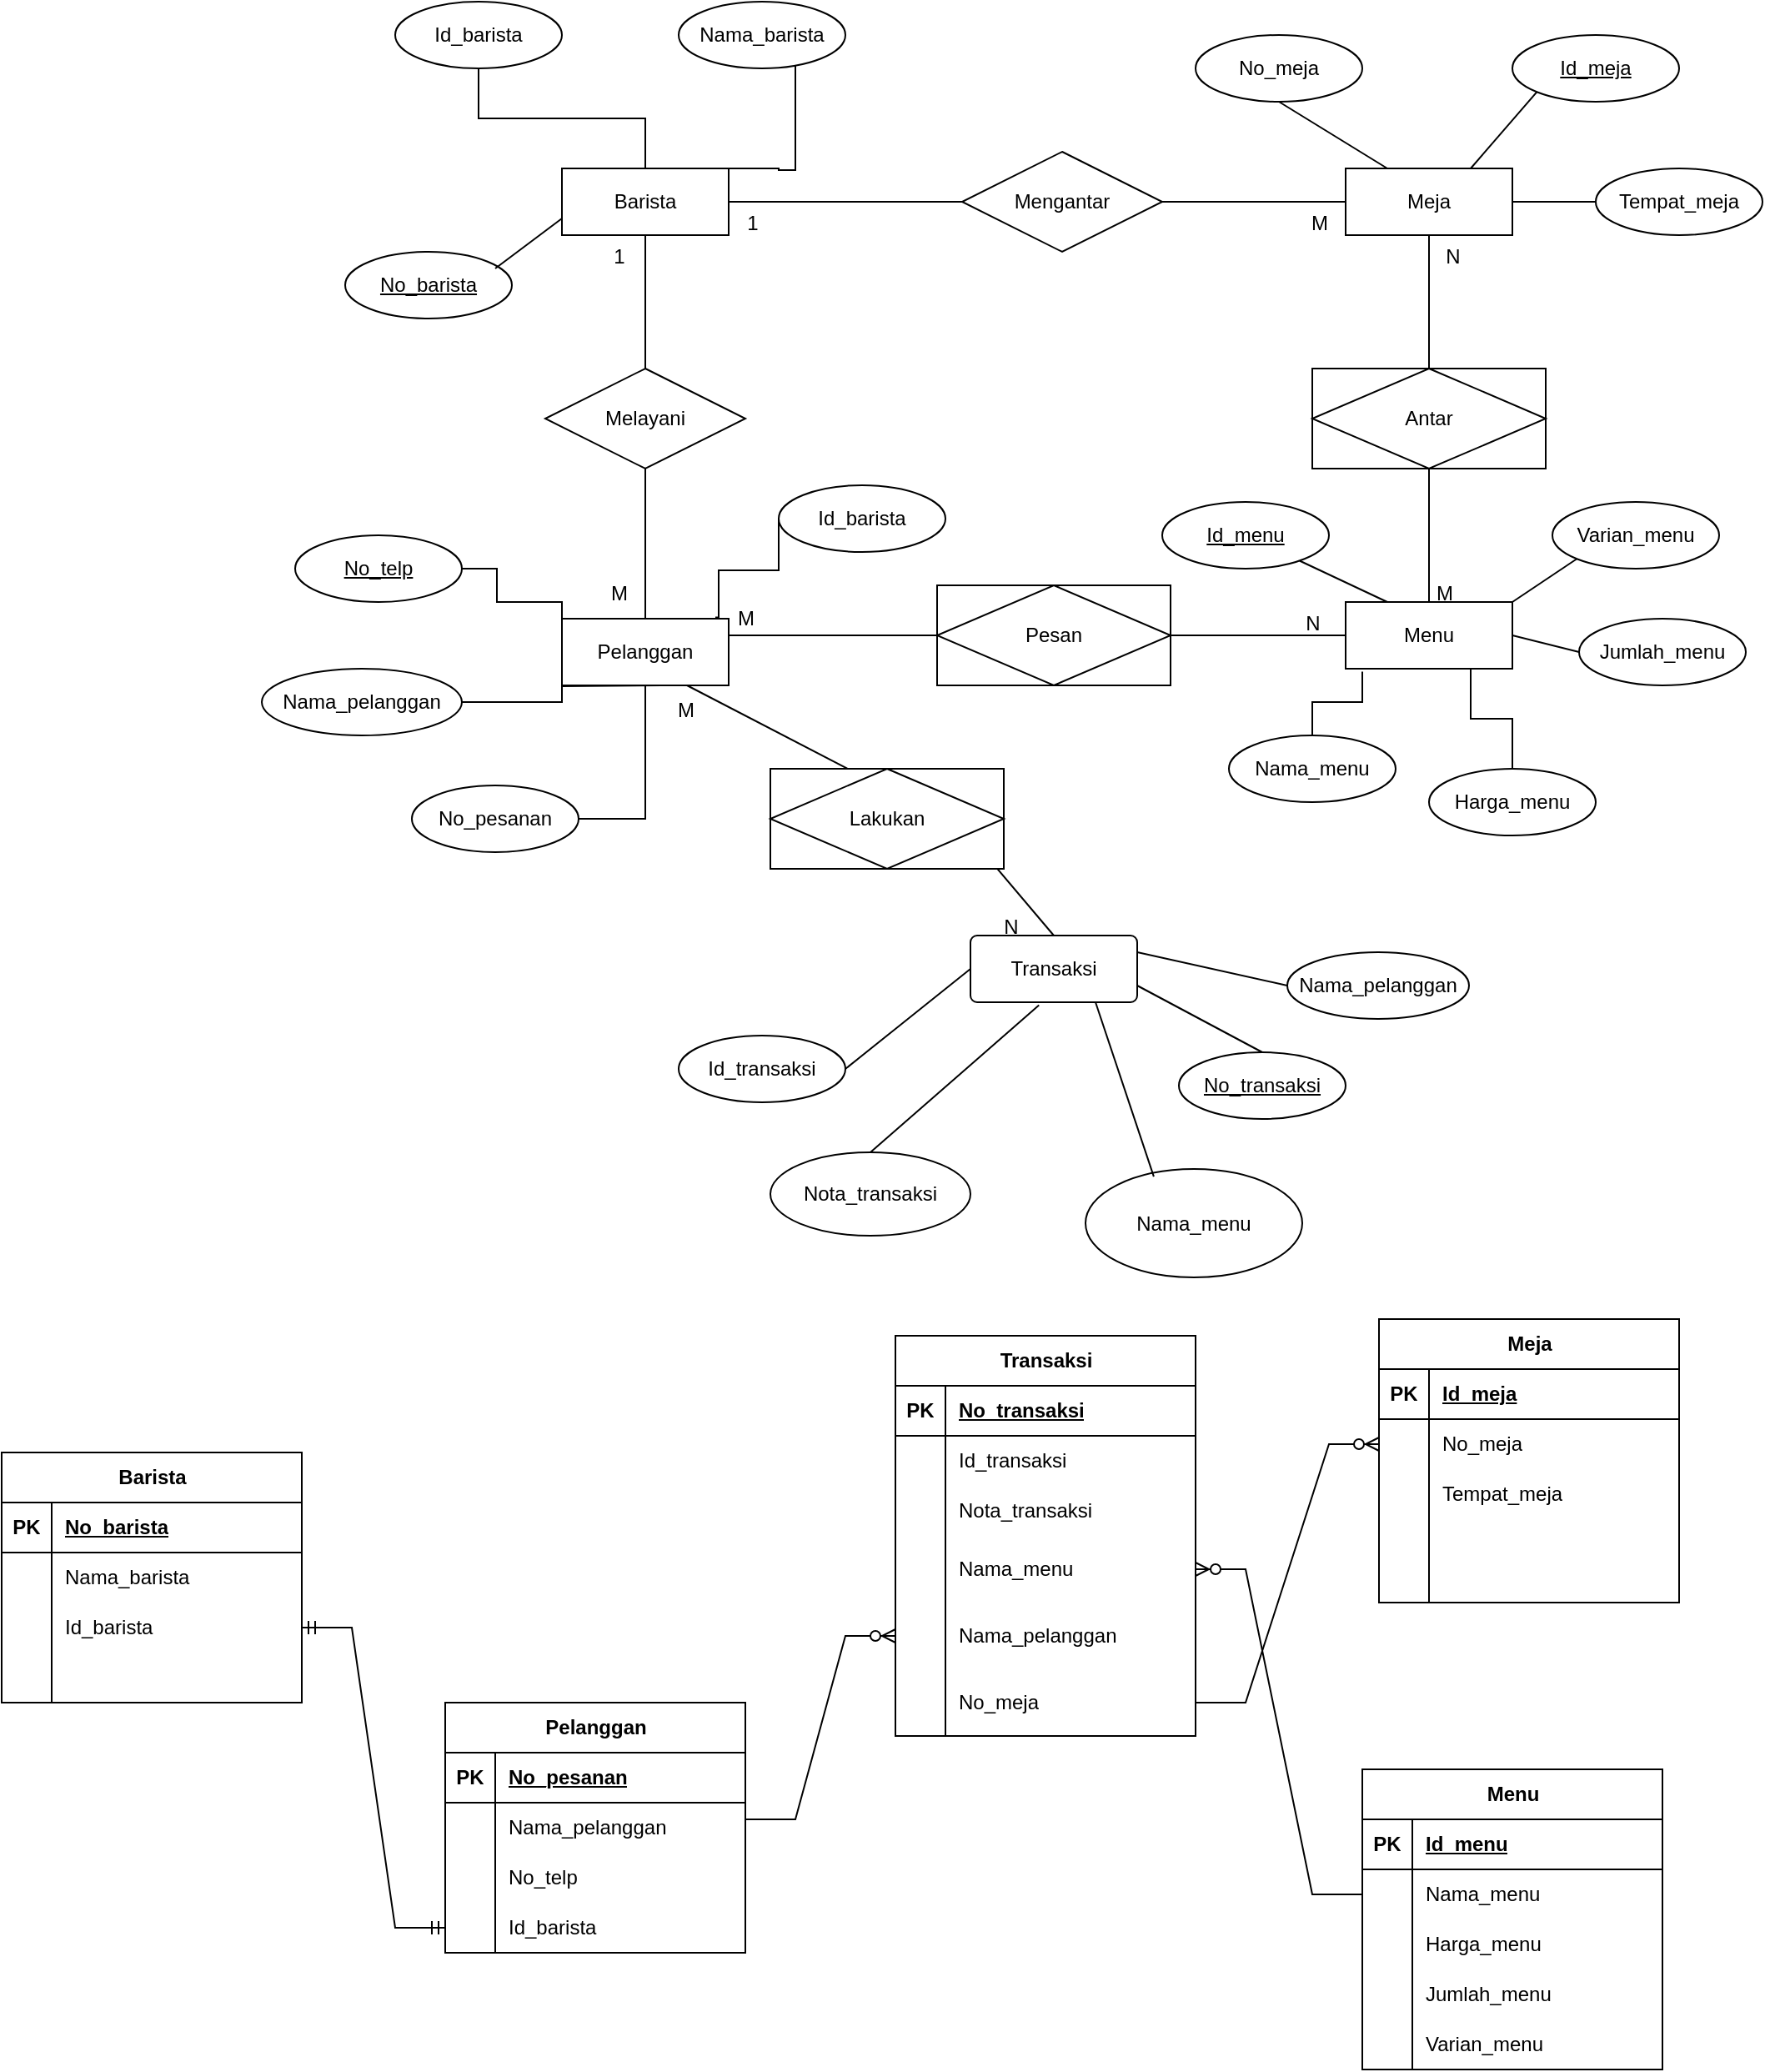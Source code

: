 <mxfile version="24.7.16">
  <diagram name="Page-1" id="UYfyC8SDhT4e4NJZCZIQ">
    <mxGraphModel dx="2163" dy="739" grid="1" gridSize="10" guides="1" tooltips="1" connect="1" arrows="1" fold="1" page="1" pageScale="1" pageWidth="850" pageHeight="1100" math="0" shadow="0">
      <root>
        <mxCell id="0" />
        <mxCell id="1" parent="0" />
        <mxCell id="Zqm9SwYbZIe47wMkfVyY-1" value="" style="edgeStyle=orthogonalEdgeStyle;rounded=0;orthogonalLoop=1;jettySize=auto;html=1;startArrow=none;startFill=0;endArrow=none;endFill=0;" parent="1" source="Zqm9SwYbZIe47wMkfVyY-2" target="Zqm9SwYbZIe47wMkfVyY-3" edge="1">
          <mxGeometry relative="1" as="geometry" />
        </mxCell>
        <mxCell id="Zqm9SwYbZIe47wMkfVyY-2" value="&lt;font style=&quot;vertical-align: inherit;&quot;&gt;&lt;font style=&quot;vertical-align: inherit;&quot;&gt;&lt;font style=&quot;vertical-align: inherit;&quot;&gt;&lt;font style=&quot;vertical-align: inherit;&quot;&gt;Barista&lt;/font&gt;&lt;/font&gt;&lt;/font&gt;&lt;/font&gt;" style="whiteSpace=wrap;html=1;align=center;" parent="1" vertex="1">
          <mxGeometry x="-294" y="280" width="100" height="40" as="geometry" />
        </mxCell>
        <mxCell id="Zqm9SwYbZIe47wMkfVyY-3" value="Id_barista" style="ellipse;whiteSpace=wrap;html=1;align=center;" parent="1" vertex="1">
          <mxGeometry x="-394" y="180" width="100" height="40" as="geometry" />
        </mxCell>
        <mxCell id="Zqm9SwYbZIe47wMkfVyY-4" value="Nama_barista" style="ellipse;whiteSpace=wrap;html=1;align=center;" parent="1" vertex="1">
          <mxGeometry x="-224" y="180" width="100" height="40" as="geometry" />
        </mxCell>
        <mxCell id="Zqm9SwYbZIe47wMkfVyY-5" value="" style="edgeStyle=orthogonalEdgeStyle;rounded=0;orthogonalLoop=1;jettySize=auto;html=1;exitX=1;exitY=0;exitDx=0;exitDy=0;endArrow=none;endFill=0;" parent="1" source="Zqm9SwYbZIe47wMkfVyY-2" target="Zqm9SwYbZIe47wMkfVyY-4" edge="1">
          <mxGeometry relative="1" as="geometry">
            <mxPoint x="-174" y="300" as="sourcePoint" />
            <mxPoint x="-134" y="280" as="targetPoint" />
            <Array as="points">
              <mxPoint x="-164" y="281" />
              <mxPoint x="-154" y="281" />
            </Array>
          </mxGeometry>
        </mxCell>
        <mxCell id="Zqm9SwYbZIe47wMkfVyY-7" value="&lt;font style=&quot;vertical-align: inherit;&quot;&gt;&lt;font style=&quot;vertical-align: inherit;&quot;&gt;&lt;u&gt;No_barista&lt;/u&gt;&lt;/font&gt;&lt;/font&gt;" style="ellipse;whiteSpace=wrap;html=1;align=center;" parent="1" vertex="1">
          <mxGeometry x="-424" y="330" width="100" height="40" as="geometry" />
        </mxCell>
        <mxCell id="Zqm9SwYbZIe47wMkfVyY-8" value="" style="edgeStyle=orthogonalEdgeStyle;rounded=0;orthogonalLoop=1;jettySize=auto;html=1;exitX=0.5;exitY=1;exitDx=0;exitDy=0;endArrow=none;endFill=0;" parent="1" source="Zqm9SwYbZIe47wMkfVyY-2" edge="1">
          <mxGeometry relative="1" as="geometry">
            <mxPoint x="-244" y="390" as="sourcePoint" />
            <mxPoint x="-244" y="400" as="targetPoint" />
          </mxGeometry>
        </mxCell>
        <mxCell id="Zqm9SwYbZIe47wMkfVyY-9" value="&lt;font style=&quot;vertical-align: inherit;&quot;&gt;&lt;font style=&quot;vertical-align: inherit;&quot;&gt;Melayani&lt;/font&gt;&lt;/font&gt;" style="shape=rhombus;perimeter=rhombusPerimeter;whiteSpace=wrap;html=1;align=center;" parent="1" vertex="1">
          <mxGeometry x="-304" y="400" width="120" height="60" as="geometry" />
        </mxCell>
        <mxCell id="Zqm9SwYbZIe47wMkfVyY-10" value="" style="edgeStyle=orthogonalEdgeStyle;rounded=0;orthogonalLoop=1;jettySize=auto;html=1;exitX=0.5;exitY=1;exitDx=0;exitDy=0;endArrow=none;endFill=0;" parent="1" source="Zqm9SwYbZIe47wMkfVyY-9" edge="1">
          <mxGeometry relative="1" as="geometry">
            <mxPoint x="-244" y="500" as="sourcePoint" />
            <mxPoint x="-244" y="550" as="targetPoint" />
          </mxGeometry>
        </mxCell>
        <mxCell id="Zqm9SwYbZIe47wMkfVyY-11" value="&lt;font style=&quot;vertical-align: inherit;&quot;&gt;&lt;font style=&quot;vertical-align: inherit;&quot;&gt;Pelanggan&lt;/font&gt;&lt;/font&gt;" style="whiteSpace=wrap;html=1;align=center;" parent="1" vertex="1">
          <mxGeometry x="-294" y="550" width="100" height="40" as="geometry" />
        </mxCell>
        <mxCell id="Zqm9SwYbZIe47wMkfVyY-12" value="" style="edgeStyle=orthogonalEdgeStyle;rounded=0;orthogonalLoop=1;jettySize=auto;html=1;exitX=0.5;exitY=1;exitDx=0;exitDy=0;entryX=1;entryY=0.5;entryDx=0;entryDy=0;endArrow=none;endFill=0;" parent="1" target="Zqm9SwYbZIe47wMkfVyY-13" edge="1">
          <mxGeometry relative="1" as="geometry">
            <mxPoint x="-234" y="590" as="sourcePoint" />
            <mxPoint x="-334" y="630" as="targetPoint" />
          </mxGeometry>
        </mxCell>
        <mxCell id="Zqm9SwYbZIe47wMkfVyY-13" value="&lt;font style=&quot;vertical-align: inherit;&quot;&gt;&lt;font style=&quot;vertical-align: inherit;&quot;&gt;Nama_pelanggan&lt;/font&gt;&lt;/font&gt;" style="ellipse;whiteSpace=wrap;html=1;align=center;" parent="1" vertex="1">
          <mxGeometry x="-474" y="580" width="120" height="40" as="geometry" />
        </mxCell>
        <mxCell id="Zqm9SwYbZIe47wMkfVyY-14" value="" style="edgeStyle=orthogonalEdgeStyle;rounded=0;orthogonalLoop=1;jettySize=auto;html=1;exitX=0.5;exitY=1;exitDx=0;exitDy=0;endArrow=none;endFill=0;" parent="1" source="Zqm9SwYbZIe47wMkfVyY-11" target="Zqm9SwYbZIe47wMkfVyY-15" edge="1">
          <mxGeometry relative="1" as="geometry">
            <mxPoint x="-164" y="560" as="sourcePoint" />
            <mxPoint x="-144" y="540" as="targetPoint" />
            <Array as="points">
              <mxPoint x="-244" y="670" />
            </Array>
          </mxGeometry>
        </mxCell>
        <mxCell id="Zqm9SwYbZIe47wMkfVyY-15" value="&lt;font style=&quot;vertical-align: inherit;&quot;&gt;&lt;font style=&quot;vertical-align: inherit;&quot;&gt;No_pesanan&lt;/font&gt;&lt;/font&gt;" style="ellipse;whiteSpace=wrap;html=1;align=center;" parent="1" vertex="1">
          <mxGeometry x="-384" y="650" width="100" height="40" as="geometry" />
        </mxCell>
        <mxCell id="Zqm9SwYbZIe47wMkfVyY-16" value="" style="edgeStyle=orthogonalEdgeStyle;rounded=0;orthogonalLoop=1;jettySize=auto;html=1;exitX=0;exitY=0.5;exitDx=0;exitDy=0;endArrow=none;endFill=0;" parent="1" source="Zqm9SwYbZIe47wMkfVyY-11" target="Zqm9SwYbZIe47wMkfVyY-17" edge="1">
          <mxGeometry relative="1" as="geometry">
            <mxPoint x="-364" y="540" as="sourcePoint" />
            <mxPoint x="-344" y="520" as="targetPoint" />
            <Array as="points">
              <mxPoint x="-294" y="540" />
              <mxPoint x="-333" y="540" />
            </Array>
          </mxGeometry>
        </mxCell>
        <mxCell id="Zqm9SwYbZIe47wMkfVyY-17" value="&lt;font style=&quot;vertical-align: inherit;&quot;&gt;&lt;font style=&quot;vertical-align: inherit;&quot;&gt;&lt;u&gt;No_telp&lt;/u&gt;&lt;/font&gt;&lt;/font&gt;" style="ellipse;whiteSpace=wrap;html=1;align=center;" parent="1" vertex="1">
          <mxGeometry x="-454" y="500" width="100" height="40" as="geometry" />
        </mxCell>
        <mxCell id="Zqm9SwYbZIe47wMkfVyY-19" value="" style="edgeStyle=orthogonalEdgeStyle;rounded=0;orthogonalLoop=1;jettySize=auto;html=1;exitX=1;exitY=0.25;exitDx=0;exitDy=0;endArrow=none;endFill=0;" parent="1" source="Zqm9SwYbZIe47wMkfVyY-11" edge="1">
          <mxGeometry relative="1" as="geometry">
            <mxPoint x="-134" y="560" as="sourcePoint" />
            <mxPoint x="-54" y="560" as="targetPoint" />
            <Array as="points" />
          </mxGeometry>
        </mxCell>
        <mxCell id="Zqm9SwYbZIe47wMkfVyY-20" value="" style="edgeStyle=orthogonalEdgeStyle;rounded=0;orthogonalLoop=1;jettySize=auto;html=1;exitX=1;exitY=0.5;exitDx=0;exitDy=0;endArrow=none;endFill=0;" parent="1" target="Zqm9SwYbZIe47wMkfVyY-21" edge="1">
          <mxGeometry relative="1" as="geometry">
            <mxPoint x="66" y="560" as="sourcePoint" />
            <mxPoint x="186" y="560" as="targetPoint" />
            <Array as="points">
              <mxPoint x="157" y="560" />
            </Array>
          </mxGeometry>
        </mxCell>
        <mxCell id="Zqm9SwYbZIe47wMkfVyY-21" value="&lt;font style=&quot;vertical-align: inherit;&quot;&gt;&lt;font style=&quot;vertical-align: inherit;&quot;&gt;Menu&lt;/font&gt;&lt;/font&gt;" style="whiteSpace=wrap;html=1;align=center;" parent="1" vertex="1">
          <mxGeometry x="176" y="540" width="100" height="40" as="geometry" />
        </mxCell>
        <mxCell id="Zqm9SwYbZIe47wMkfVyY-22" value="" style="edgeStyle=orthogonalEdgeStyle;rounded=0;orthogonalLoop=1;jettySize=auto;html=1;exitX=0.1;exitY=1.045;exitDx=0;exitDy=0;exitPerimeter=0;entryX=0.5;entryY=0;entryDx=0;entryDy=0;endArrow=none;endFill=0;" parent="1" source="Zqm9SwYbZIe47wMkfVyY-21" target="Zqm9SwYbZIe47wMkfVyY-23" edge="1">
          <mxGeometry relative="1" as="geometry">
            <mxPoint x="186" y="630" as="sourcePoint" />
            <mxPoint x="186" y="620" as="targetPoint" />
          </mxGeometry>
        </mxCell>
        <mxCell id="Zqm9SwYbZIe47wMkfVyY-23" value="&lt;font style=&quot;vertical-align: inherit;&quot;&gt;&lt;font style=&quot;vertical-align: inherit;&quot;&gt;Nama_menu&lt;/font&gt;&lt;/font&gt;" style="ellipse;whiteSpace=wrap;html=1;align=center;" parent="1" vertex="1">
          <mxGeometry x="106" y="620" width="100" height="40" as="geometry" />
        </mxCell>
        <mxCell id="Zqm9SwYbZIe47wMkfVyY-24" value="&lt;font style=&quot;vertical-align: inherit;&quot;&gt;&lt;font style=&quot;vertical-align: inherit;&quot;&gt;Harga_menu&lt;/font&gt;&lt;/font&gt;" style="ellipse;whiteSpace=wrap;html=1;align=center;" parent="1" vertex="1">
          <mxGeometry x="226" y="640" width="100" height="40" as="geometry" />
        </mxCell>
        <mxCell id="Zqm9SwYbZIe47wMkfVyY-25" value="" style="edgeStyle=orthogonalEdgeStyle;rounded=0;orthogonalLoop=1;jettySize=auto;html=1;exitX=0.75;exitY=1;exitDx=0;exitDy=0;entryX=0.5;entryY=0;entryDx=0;entryDy=0;endArrow=none;endFill=0;" parent="1" source="Zqm9SwYbZIe47wMkfVyY-21" target="Zqm9SwYbZIe47wMkfVyY-24" edge="1">
          <mxGeometry relative="1" as="geometry">
            <mxPoint x="266" y="610" as="sourcePoint" />
            <mxPoint x="266" y="580" as="targetPoint" />
            <Array as="points">
              <mxPoint x="251" y="610" />
              <mxPoint x="276" y="610" />
            </Array>
          </mxGeometry>
        </mxCell>
        <mxCell id="Zqm9SwYbZIe47wMkfVyY-26" value="" style="edgeStyle=orthogonalEdgeStyle;rounded=0;orthogonalLoop=1;jettySize=auto;html=1;exitX=0.92;exitY=-0.018;exitDx=0;exitDy=0;exitPerimeter=0;endArrow=none;endFill=0;" parent="1" source="Zqm9SwYbZIe47wMkfVyY-11" edge="1">
          <mxGeometry relative="1" as="geometry">
            <mxPoint x="-200" y="540" as="sourcePoint" />
            <mxPoint x="-164" y="490" as="targetPoint" />
            <Array as="points">
              <mxPoint x="-200" y="549" />
              <mxPoint x="-200" y="521" />
              <mxPoint x="-164" y="521" />
            </Array>
          </mxGeometry>
        </mxCell>
        <mxCell id="Zqm9SwYbZIe47wMkfVyY-27" value="&lt;font style=&quot;vertical-align: inherit;&quot;&gt;&lt;font style=&quot;vertical-align: inherit;&quot;&gt;Id_barista&lt;/font&gt;&lt;/font&gt;" style="ellipse;whiteSpace=wrap;html=1;align=center;" parent="1" vertex="1">
          <mxGeometry x="-164" y="470" width="100" height="40" as="geometry" />
        </mxCell>
        <mxCell id="Zqm9SwYbZIe47wMkfVyY-30" value="Jumlah_menu" style="ellipse;whiteSpace=wrap;html=1;align=center;" parent="1" vertex="1">
          <mxGeometry x="316" y="550" width="100" height="40" as="geometry" />
        </mxCell>
        <mxCell id="Zqm9SwYbZIe47wMkfVyY-31" value="" style="endArrow=none;html=1;rounded=0;exitX=1;exitY=0.5;exitDx=0;exitDy=0;entryX=0;entryY=0.5;entryDx=0;entryDy=0;endFill=0;" parent="1" source="Zqm9SwYbZIe47wMkfVyY-21" target="Zqm9SwYbZIe47wMkfVyY-30" edge="1">
          <mxGeometry width="50" height="50" relative="1" as="geometry">
            <mxPoint x="26" y="460" as="sourcePoint" />
            <mxPoint x="76" y="410" as="targetPoint" />
          </mxGeometry>
        </mxCell>
        <mxCell id="Zqm9SwYbZIe47wMkfVyY-34" value="" style="endArrow=none;html=1;rounded=0;exitX=0;exitY=0.75;exitDx=0;exitDy=0;endFill=0;" parent="1" source="Zqm9SwYbZIe47wMkfVyY-2" edge="1">
          <mxGeometry width="50" height="50" relative="1" as="geometry">
            <mxPoint x="26" y="460" as="sourcePoint" />
            <mxPoint x="-334" y="340" as="targetPoint" />
          </mxGeometry>
        </mxCell>
        <mxCell id="Zqm9SwYbZIe47wMkfVyY-35" value="" style="endArrow=none;html=1;rounded=0;exitX=1;exitY=0.5;exitDx=0;exitDy=0;endFill=0;" parent="1" source="Zqm9SwYbZIe47wMkfVyY-2" target="Zqm9SwYbZIe47wMkfVyY-36" edge="1">
          <mxGeometry width="50" height="50" relative="1" as="geometry">
            <mxPoint x="26" y="460" as="sourcePoint" />
            <mxPoint x="-14" y="400" as="targetPoint" />
          </mxGeometry>
        </mxCell>
        <mxCell id="Zqm9SwYbZIe47wMkfVyY-36" value="Mengantar" style="shape=rhombus;perimeter=rhombusPerimeter;whiteSpace=wrap;html=1;align=center;" parent="1" vertex="1">
          <mxGeometry x="-54" y="270" width="120" height="60" as="geometry" />
        </mxCell>
        <mxCell id="Zqm9SwYbZIe47wMkfVyY-38" value="" style="endArrow=none;html=1;rounded=0;exitX=1;exitY=0.5;exitDx=0;exitDy=0;endFill=0;" parent="1" source="Zqm9SwYbZIe47wMkfVyY-36" target="Zqm9SwYbZIe47wMkfVyY-39" edge="1">
          <mxGeometry width="50" height="50" relative="1" as="geometry">
            <mxPoint x="26" y="460" as="sourcePoint" />
            <mxPoint x="176" y="300" as="targetPoint" />
          </mxGeometry>
        </mxCell>
        <mxCell id="Zqm9SwYbZIe47wMkfVyY-144" value="" style="edgeStyle=orthogonalEdgeStyle;rounded=0;orthogonalLoop=1;jettySize=auto;html=1;endArrow=none;endFill=0;" parent="1" source="Zqm9SwYbZIe47wMkfVyY-39" target="Zqm9SwYbZIe47wMkfVyY-36" edge="1">
          <mxGeometry relative="1" as="geometry" />
        </mxCell>
        <mxCell id="Zqm9SwYbZIe47wMkfVyY-39" value="Meja" style="whiteSpace=wrap;html=1;align=center;" parent="1" vertex="1">
          <mxGeometry x="176" y="280" width="100" height="40" as="geometry" />
        </mxCell>
        <mxCell id="Zqm9SwYbZIe47wMkfVyY-40" value="No_meja" style="ellipse;whiteSpace=wrap;html=1;align=center;" parent="1" vertex="1">
          <mxGeometry x="86" y="200" width="100" height="40" as="geometry" />
        </mxCell>
        <mxCell id="Zqm9SwYbZIe47wMkfVyY-41" value="" style="endArrow=none;html=1;rounded=0;exitX=0.25;exitY=0;exitDx=0;exitDy=0;entryX=0.5;entryY=1;entryDx=0;entryDy=0;endFill=0;" parent="1" source="Zqm9SwYbZIe47wMkfVyY-39" target="Zqm9SwYbZIe47wMkfVyY-40" edge="1">
          <mxGeometry width="50" height="50" relative="1" as="geometry">
            <mxPoint x="176" y="340" as="sourcePoint" />
            <mxPoint x="216" y="350" as="targetPoint" />
          </mxGeometry>
        </mxCell>
        <mxCell id="Zqm9SwYbZIe47wMkfVyY-43" value="&lt;u&gt;Id_meja&lt;/u&gt;" style="ellipse;whiteSpace=wrap;html=1;align=center;" parent="1" vertex="1">
          <mxGeometry x="276" y="200" width="100" height="40" as="geometry" />
        </mxCell>
        <mxCell id="Zqm9SwYbZIe47wMkfVyY-44" value="" style="endArrow=none;html=1;rounded=0;entryX=0;entryY=1;entryDx=0;entryDy=0;exitX=0.75;exitY=0;exitDx=0;exitDy=0;endFill=0;" parent="1" source="Zqm9SwYbZIe47wMkfVyY-39" target="Zqm9SwYbZIe47wMkfVyY-43" edge="1">
          <mxGeometry width="50" height="50" relative="1" as="geometry">
            <mxPoint x="26" y="460" as="sourcePoint" />
            <mxPoint x="76" y="410" as="targetPoint" />
          </mxGeometry>
        </mxCell>
        <mxCell id="Zqm9SwYbZIe47wMkfVyY-45" value="" style="endArrow=none;html=1;rounded=0;exitX=0.25;exitY=0;exitDx=0;exitDy=0;endFill=0;" parent="1" source="Zqm9SwYbZIe47wMkfVyY-21" target="Zqm9SwYbZIe47wMkfVyY-46" edge="1">
          <mxGeometry width="50" height="50" relative="1" as="geometry">
            <mxPoint x="26" y="460" as="sourcePoint" />
            <mxPoint x="136" y="510" as="targetPoint" />
          </mxGeometry>
        </mxCell>
        <mxCell id="Zqm9SwYbZIe47wMkfVyY-46" value="&lt;u&gt;Id_menu&lt;/u&gt;" style="ellipse;whiteSpace=wrap;html=1;align=center;" parent="1" vertex="1">
          <mxGeometry x="66" y="480" width="100" height="40" as="geometry" />
        </mxCell>
        <mxCell id="Zqm9SwYbZIe47wMkfVyY-47" value="" style="endArrow=none;html=1;rounded=0;exitX=0.5;exitY=0;exitDx=0;exitDy=0;entryX=0.5;entryY=1;entryDx=0;entryDy=0;endFill=0;" parent="1" source="Zqm9SwYbZIe47wMkfVyY-21" edge="1">
          <mxGeometry width="50" height="50" relative="1" as="geometry">
            <mxPoint x="16" y="450" as="sourcePoint" />
            <mxPoint x="226" y="460" as="targetPoint" />
          </mxGeometry>
        </mxCell>
        <mxCell id="Zqm9SwYbZIe47wMkfVyY-50" value="" style="endArrow=none;html=1;rounded=0;entryX=0.5;entryY=1;entryDx=0;entryDy=0;exitX=0.5;exitY=0;exitDx=0;exitDy=0;endFill=0;" parent="1" target="Zqm9SwYbZIe47wMkfVyY-39" edge="1">
          <mxGeometry width="50" height="50" relative="1" as="geometry">
            <mxPoint x="226" y="400" as="sourcePoint" />
            <mxPoint x="66" y="400" as="targetPoint" />
          </mxGeometry>
        </mxCell>
        <mxCell id="Zqm9SwYbZIe47wMkfVyY-51" value="Transaksi" style="rounded=1;arcSize=10;whiteSpace=wrap;html=1;align=center;" parent="1" vertex="1">
          <mxGeometry x="-49" y="740" width="100" height="40" as="geometry" />
        </mxCell>
        <mxCell id="Zqm9SwYbZIe47wMkfVyY-52" value="Nota_transaksi" style="ellipse;whiteSpace=wrap;html=1;align=center;" parent="1" vertex="1">
          <mxGeometry x="-169" y="870" width="120" height="50" as="geometry" />
        </mxCell>
        <mxCell id="Zqm9SwYbZIe47wMkfVyY-53" value="&lt;u&gt;No_transaksi&lt;/u&gt;" style="ellipse;whiteSpace=wrap;html=1;align=center;" parent="1" vertex="1">
          <mxGeometry x="76" y="810" width="100" height="40" as="geometry" />
        </mxCell>
        <mxCell id="Zqm9SwYbZIe47wMkfVyY-54" value="Id_transaksi" style="ellipse;whiteSpace=wrap;html=1;align=center;" parent="1" vertex="1">
          <mxGeometry x="-224" y="800" width="100" height="40" as="geometry" />
        </mxCell>
        <mxCell id="Zqm9SwYbZIe47wMkfVyY-55" value="" style="endArrow=none;html=1;rounded=0;exitX=0;exitY=0.5;exitDx=0;exitDy=0;entryX=1;entryY=0.5;entryDx=0;entryDy=0;endFill=0;" parent="1" source="Zqm9SwYbZIe47wMkfVyY-51" target="Zqm9SwYbZIe47wMkfVyY-54" edge="1">
          <mxGeometry width="50" height="50" relative="1" as="geometry">
            <mxPoint x="16" y="630" as="sourcePoint" />
            <mxPoint x="66" y="580" as="targetPoint" />
          </mxGeometry>
        </mxCell>
        <mxCell id="Zqm9SwYbZIe47wMkfVyY-56" value="" style="endArrow=none;html=1;rounded=0;exitX=0.411;exitY=1.045;exitDx=0;exitDy=0;entryX=0.5;entryY=0;entryDx=0;entryDy=0;exitPerimeter=0;endFill=0;" parent="1" source="Zqm9SwYbZIe47wMkfVyY-51" target="Zqm9SwYbZIe47wMkfVyY-52" edge="1">
          <mxGeometry width="50" height="50" relative="1" as="geometry">
            <mxPoint x="16" y="630" as="sourcePoint" />
            <mxPoint x="66" y="580" as="targetPoint" />
          </mxGeometry>
        </mxCell>
        <mxCell id="Zqm9SwYbZIe47wMkfVyY-57" value="" style="endArrow=none;html=1;rounded=0;exitX=1;exitY=0.75;exitDx=0;exitDy=0;entryX=0.5;entryY=0;entryDx=0;entryDy=0;endFill=0;" parent="1" source="Zqm9SwYbZIe47wMkfVyY-51" target="Zqm9SwYbZIe47wMkfVyY-53" edge="1">
          <mxGeometry width="50" height="50" relative="1" as="geometry">
            <mxPoint x="16" y="630" as="sourcePoint" />
            <mxPoint x="66" y="580" as="targetPoint" />
          </mxGeometry>
        </mxCell>
        <mxCell id="Zqm9SwYbZIe47wMkfVyY-58" value="" style="endArrow=none;html=1;rounded=0;exitX=0.75;exitY=1;exitDx=0;exitDy=0;endFill=0;" parent="1" source="Zqm9SwYbZIe47wMkfVyY-11" edge="1">
          <mxGeometry width="50" height="50" relative="1" as="geometry">
            <mxPoint x="16" y="630" as="sourcePoint" />
            <mxPoint x="-113.455" y="644.727" as="targetPoint" />
          </mxGeometry>
        </mxCell>
        <mxCell id="Zqm9SwYbZIe47wMkfVyY-60" value="" style="endArrow=none;html=1;rounded=0;exitX=1;exitY=1;exitDx=0;exitDy=0;entryX=0.5;entryY=0;entryDx=0;entryDy=0;endFill=0;" parent="1" target="Zqm9SwYbZIe47wMkfVyY-51" edge="1">
          <mxGeometry width="50" height="50" relative="1" as="geometry">
            <mxPoint x="-54" y="675.0" as="sourcePoint" />
            <mxPoint x="66" y="580" as="targetPoint" />
          </mxGeometry>
        </mxCell>
        <mxCell id="Zqm9SwYbZIe47wMkfVyY-61" value="Tempat_meja" style="ellipse;whiteSpace=wrap;html=1;align=center;" parent="1" vertex="1">
          <mxGeometry x="326" y="280" width="100" height="40" as="geometry" />
        </mxCell>
        <mxCell id="Zqm9SwYbZIe47wMkfVyY-62" value="" style="endArrow=none;html=1;rounded=0;exitX=1;exitY=0.5;exitDx=0;exitDy=0;entryX=0;entryY=0.5;entryDx=0;entryDy=0;endFill=0;" parent="1" source="Zqm9SwYbZIe47wMkfVyY-39" target="Zqm9SwYbZIe47wMkfVyY-61" edge="1">
          <mxGeometry width="50" height="50" relative="1" as="geometry">
            <mxPoint x="26" y="510" as="sourcePoint" />
            <mxPoint x="76" y="460" as="targetPoint" />
          </mxGeometry>
        </mxCell>
        <mxCell id="Zqm9SwYbZIe47wMkfVyY-63" value="M" style="text;html=1;align=center;verticalAlign=middle;resizable=0;points=[];autosize=1;strokeColor=none;fillColor=none;" parent="1" vertex="1">
          <mxGeometry x="-199" y="535" width="30" height="30" as="geometry" />
        </mxCell>
        <mxCell id="Zqm9SwYbZIe47wMkfVyY-64" value="N" style="text;html=1;align=center;verticalAlign=middle;resizable=0;points=[];autosize=1;strokeColor=none;fillColor=none;" parent="1" vertex="1">
          <mxGeometry x="141" y="538" width="30" height="30" as="geometry" />
        </mxCell>
        <mxCell id="Zqm9SwYbZIe47wMkfVyY-65" value="1" style="text;html=1;align=center;verticalAlign=middle;resizable=0;points=[];autosize=1;strokeColor=none;fillColor=none;" parent="1" vertex="1">
          <mxGeometry x="-275" y="318" width="30" height="30" as="geometry" />
        </mxCell>
        <mxCell id="Zqm9SwYbZIe47wMkfVyY-66" value="M" style="text;html=1;align=center;verticalAlign=middle;resizable=0;points=[];autosize=1;strokeColor=none;fillColor=none;" parent="1" vertex="1">
          <mxGeometry x="-275" y="520" width="30" height="30" as="geometry" />
        </mxCell>
        <mxCell id="Zqm9SwYbZIe47wMkfVyY-67" value="Barista" style="shape=table;startSize=30;container=1;collapsible=1;childLayout=tableLayout;fixedRows=1;rowLines=0;fontStyle=1;align=center;resizeLast=1;html=1;" parent="1" vertex="1">
          <mxGeometry x="-630" y="1050" width="180" height="150.0" as="geometry" />
        </mxCell>
        <mxCell id="Zqm9SwYbZIe47wMkfVyY-68" value="" style="shape=tableRow;horizontal=0;startSize=0;swimlaneHead=0;swimlaneBody=0;fillColor=none;collapsible=0;dropTarget=0;points=[[0,0.5],[1,0.5]];portConstraint=eastwest;top=0;left=0;right=0;bottom=1;" parent="Zqm9SwYbZIe47wMkfVyY-67" vertex="1">
          <mxGeometry y="30" width="180" height="30" as="geometry" />
        </mxCell>
        <mxCell id="Zqm9SwYbZIe47wMkfVyY-69" value="PK" style="shape=partialRectangle;connectable=0;fillColor=none;top=0;left=0;bottom=0;right=0;fontStyle=1;overflow=hidden;whiteSpace=wrap;html=1;" parent="Zqm9SwYbZIe47wMkfVyY-68" vertex="1">
          <mxGeometry width="30" height="30" as="geometry">
            <mxRectangle width="30" height="30" as="alternateBounds" />
          </mxGeometry>
        </mxCell>
        <mxCell id="Zqm9SwYbZIe47wMkfVyY-70" value="No_barista" style="shape=partialRectangle;connectable=0;fillColor=none;top=0;left=0;bottom=0;right=0;align=left;spacingLeft=6;fontStyle=5;overflow=hidden;whiteSpace=wrap;html=1;" parent="Zqm9SwYbZIe47wMkfVyY-68" vertex="1">
          <mxGeometry x="30" width="150" height="30" as="geometry">
            <mxRectangle width="150" height="30" as="alternateBounds" />
          </mxGeometry>
        </mxCell>
        <mxCell id="Zqm9SwYbZIe47wMkfVyY-71" value="" style="shape=tableRow;horizontal=0;startSize=0;swimlaneHead=0;swimlaneBody=0;fillColor=none;collapsible=0;dropTarget=0;points=[[0,0.5],[1,0.5]];portConstraint=eastwest;top=0;left=0;right=0;bottom=0;" parent="Zqm9SwYbZIe47wMkfVyY-67" vertex="1">
          <mxGeometry y="60" width="180" height="30" as="geometry" />
        </mxCell>
        <mxCell id="Zqm9SwYbZIe47wMkfVyY-72" value="" style="shape=partialRectangle;connectable=0;fillColor=none;top=0;left=0;bottom=0;right=0;editable=1;overflow=hidden;whiteSpace=wrap;html=1;" parent="Zqm9SwYbZIe47wMkfVyY-71" vertex="1">
          <mxGeometry width="30" height="30" as="geometry">
            <mxRectangle width="30" height="30" as="alternateBounds" />
          </mxGeometry>
        </mxCell>
        <mxCell id="Zqm9SwYbZIe47wMkfVyY-73" value="Nama_barista" style="shape=partialRectangle;connectable=0;fillColor=none;top=0;left=0;bottom=0;right=0;align=left;spacingLeft=6;overflow=hidden;whiteSpace=wrap;html=1;" parent="Zqm9SwYbZIe47wMkfVyY-71" vertex="1">
          <mxGeometry x="30" width="150" height="30" as="geometry">
            <mxRectangle width="150" height="30" as="alternateBounds" />
          </mxGeometry>
        </mxCell>
        <mxCell id="Zqm9SwYbZIe47wMkfVyY-74" value="" style="shape=tableRow;horizontal=0;startSize=0;swimlaneHead=0;swimlaneBody=0;fillColor=none;collapsible=0;dropTarget=0;points=[[0,0.5],[1,0.5]];portConstraint=eastwest;top=0;left=0;right=0;bottom=0;" parent="Zqm9SwYbZIe47wMkfVyY-67" vertex="1">
          <mxGeometry y="90" width="180" height="30" as="geometry" />
        </mxCell>
        <mxCell id="Zqm9SwYbZIe47wMkfVyY-75" value="" style="shape=partialRectangle;connectable=0;fillColor=none;top=0;left=0;bottom=0;right=0;editable=1;overflow=hidden;whiteSpace=wrap;html=1;" parent="Zqm9SwYbZIe47wMkfVyY-74" vertex="1">
          <mxGeometry width="30" height="30" as="geometry">
            <mxRectangle width="30" height="30" as="alternateBounds" />
          </mxGeometry>
        </mxCell>
        <mxCell id="Zqm9SwYbZIe47wMkfVyY-76" value="Id_barista" style="shape=partialRectangle;connectable=0;fillColor=none;top=0;left=0;bottom=0;right=0;align=left;spacingLeft=6;overflow=hidden;whiteSpace=wrap;html=1;" parent="Zqm9SwYbZIe47wMkfVyY-74" vertex="1">
          <mxGeometry x="30" width="150" height="30" as="geometry">
            <mxRectangle width="150" height="30" as="alternateBounds" />
          </mxGeometry>
        </mxCell>
        <mxCell id="Zqm9SwYbZIe47wMkfVyY-77" value="" style="shape=tableRow;horizontal=0;startSize=0;swimlaneHead=0;swimlaneBody=0;fillColor=none;collapsible=0;dropTarget=0;points=[[0,0.5],[1,0.5]];portConstraint=eastwest;top=0;left=0;right=0;bottom=0;" parent="Zqm9SwYbZIe47wMkfVyY-67" vertex="1">
          <mxGeometry y="120" width="180" height="30" as="geometry" />
        </mxCell>
        <mxCell id="Zqm9SwYbZIe47wMkfVyY-78" value="" style="shape=partialRectangle;connectable=0;fillColor=none;top=0;left=0;bottom=0;right=0;editable=1;overflow=hidden;whiteSpace=wrap;html=1;" parent="Zqm9SwYbZIe47wMkfVyY-77" vertex="1">
          <mxGeometry width="30" height="30" as="geometry">
            <mxRectangle width="30" height="30" as="alternateBounds" />
          </mxGeometry>
        </mxCell>
        <mxCell id="Zqm9SwYbZIe47wMkfVyY-79" value="" style="shape=partialRectangle;connectable=0;fillColor=none;top=0;left=0;bottom=0;right=0;align=left;spacingLeft=6;overflow=hidden;whiteSpace=wrap;html=1;" parent="Zqm9SwYbZIe47wMkfVyY-77" vertex="1">
          <mxGeometry x="30" width="150" height="30" as="geometry">
            <mxRectangle width="150" height="30" as="alternateBounds" />
          </mxGeometry>
        </mxCell>
        <mxCell id="Zqm9SwYbZIe47wMkfVyY-80" value="Nama_menu" style="ellipse;whiteSpace=wrap;html=1;align=center;" parent="1" vertex="1">
          <mxGeometry x="20" y="880" width="130" height="65" as="geometry" />
        </mxCell>
        <mxCell id="Zqm9SwYbZIe47wMkfVyY-81" value="" style="endArrow=none;html=1;rounded=0;exitX=0.75;exitY=1;exitDx=0;exitDy=0;endFill=0;entryX=0.315;entryY=0.07;entryDx=0;entryDy=0;entryPerimeter=0;" parent="1" source="Zqm9SwYbZIe47wMkfVyY-51" target="Zqm9SwYbZIe47wMkfVyY-80" edge="1">
          <mxGeometry width="50" height="50" relative="1" as="geometry">
            <mxPoint x="-30" y="1140" as="sourcePoint" />
            <mxPoint x="70" y="870" as="targetPoint" />
          </mxGeometry>
        </mxCell>
        <mxCell id="Zqm9SwYbZIe47wMkfVyY-82" value="Varian_menu" style="ellipse;whiteSpace=wrap;html=1;align=center;" parent="1" vertex="1">
          <mxGeometry x="300" y="480" width="100" height="40" as="geometry" />
        </mxCell>
        <mxCell id="Zqm9SwYbZIe47wMkfVyY-83" value="" style="endArrow=none;html=1;rounded=0;exitX=1;exitY=0;exitDx=0;exitDy=0;entryX=0;entryY=1;entryDx=0;entryDy=0;endFill=0;" parent="1" source="Zqm9SwYbZIe47wMkfVyY-21" target="Zqm9SwYbZIe47wMkfVyY-82" edge="1">
          <mxGeometry width="50" height="50" relative="1" as="geometry">
            <mxPoint x="-30" y="560" as="sourcePoint" />
            <mxPoint x="20" y="510" as="targetPoint" />
          </mxGeometry>
        </mxCell>
        <mxCell id="Zqm9SwYbZIe47wMkfVyY-84" value="Pelanggan" style="shape=table;startSize=30;container=1;collapsible=1;childLayout=tableLayout;fixedRows=1;rowLines=0;fontStyle=1;align=center;resizeLast=1;html=1;" parent="1" vertex="1">
          <mxGeometry x="-364" y="1200" width="180" height="150" as="geometry" />
        </mxCell>
        <mxCell id="Zqm9SwYbZIe47wMkfVyY-85" value="" style="shape=tableRow;horizontal=0;startSize=0;swimlaneHead=0;swimlaneBody=0;fillColor=none;collapsible=0;dropTarget=0;points=[[0,0.5],[1,0.5]];portConstraint=eastwest;top=0;left=0;right=0;bottom=1;" parent="Zqm9SwYbZIe47wMkfVyY-84" vertex="1">
          <mxGeometry y="30" width="180" height="30" as="geometry" />
        </mxCell>
        <mxCell id="Zqm9SwYbZIe47wMkfVyY-86" value="PK" style="shape=partialRectangle;connectable=0;fillColor=none;top=0;left=0;bottom=0;right=0;fontStyle=1;overflow=hidden;whiteSpace=wrap;html=1;" parent="Zqm9SwYbZIe47wMkfVyY-85" vertex="1">
          <mxGeometry width="30" height="30" as="geometry">
            <mxRectangle width="30" height="30" as="alternateBounds" />
          </mxGeometry>
        </mxCell>
        <mxCell id="Zqm9SwYbZIe47wMkfVyY-87" value="No_pesanan" style="shape=partialRectangle;connectable=0;fillColor=none;top=0;left=0;bottom=0;right=0;align=left;spacingLeft=6;fontStyle=5;overflow=hidden;whiteSpace=wrap;html=1;" parent="Zqm9SwYbZIe47wMkfVyY-85" vertex="1">
          <mxGeometry x="30" width="150" height="30" as="geometry">
            <mxRectangle width="150" height="30" as="alternateBounds" />
          </mxGeometry>
        </mxCell>
        <mxCell id="Zqm9SwYbZIe47wMkfVyY-88" value="" style="shape=tableRow;horizontal=0;startSize=0;swimlaneHead=0;swimlaneBody=0;fillColor=none;collapsible=0;dropTarget=0;points=[[0,0.5],[1,0.5]];portConstraint=eastwest;top=0;left=0;right=0;bottom=0;" parent="Zqm9SwYbZIe47wMkfVyY-84" vertex="1">
          <mxGeometry y="60" width="180" height="30" as="geometry" />
        </mxCell>
        <mxCell id="Zqm9SwYbZIe47wMkfVyY-89" value="" style="shape=partialRectangle;connectable=0;fillColor=none;top=0;left=0;bottom=0;right=0;editable=1;overflow=hidden;whiteSpace=wrap;html=1;" parent="Zqm9SwYbZIe47wMkfVyY-88" vertex="1">
          <mxGeometry width="30" height="30" as="geometry">
            <mxRectangle width="30" height="30" as="alternateBounds" />
          </mxGeometry>
        </mxCell>
        <mxCell id="Zqm9SwYbZIe47wMkfVyY-90" value="Nama_pelanggan" style="shape=partialRectangle;connectable=0;fillColor=none;top=0;left=0;bottom=0;right=0;align=left;spacingLeft=6;overflow=hidden;whiteSpace=wrap;html=1;" parent="Zqm9SwYbZIe47wMkfVyY-88" vertex="1">
          <mxGeometry x="30" width="150" height="30" as="geometry">
            <mxRectangle width="150" height="30" as="alternateBounds" />
          </mxGeometry>
        </mxCell>
        <mxCell id="Zqm9SwYbZIe47wMkfVyY-91" value="" style="shape=tableRow;horizontal=0;startSize=0;swimlaneHead=0;swimlaneBody=0;fillColor=none;collapsible=0;dropTarget=0;points=[[0,0.5],[1,0.5]];portConstraint=eastwest;top=0;left=0;right=0;bottom=0;" parent="Zqm9SwYbZIe47wMkfVyY-84" vertex="1">
          <mxGeometry y="90" width="180" height="30" as="geometry" />
        </mxCell>
        <mxCell id="Zqm9SwYbZIe47wMkfVyY-92" value="" style="shape=partialRectangle;connectable=0;fillColor=none;top=0;left=0;bottom=0;right=0;editable=1;overflow=hidden;whiteSpace=wrap;html=1;" parent="Zqm9SwYbZIe47wMkfVyY-91" vertex="1">
          <mxGeometry width="30" height="30" as="geometry">
            <mxRectangle width="30" height="30" as="alternateBounds" />
          </mxGeometry>
        </mxCell>
        <mxCell id="Zqm9SwYbZIe47wMkfVyY-93" value="No_telp" style="shape=partialRectangle;connectable=0;fillColor=none;top=0;left=0;bottom=0;right=0;align=left;spacingLeft=6;overflow=hidden;whiteSpace=wrap;html=1;" parent="Zqm9SwYbZIe47wMkfVyY-91" vertex="1">
          <mxGeometry x="30" width="150" height="30" as="geometry">
            <mxRectangle width="150" height="30" as="alternateBounds" />
          </mxGeometry>
        </mxCell>
        <mxCell id="Zqm9SwYbZIe47wMkfVyY-94" value="" style="shape=tableRow;horizontal=0;startSize=0;swimlaneHead=0;swimlaneBody=0;fillColor=none;collapsible=0;dropTarget=0;points=[[0,0.5],[1,0.5]];portConstraint=eastwest;top=0;left=0;right=0;bottom=0;" parent="Zqm9SwYbZIe47wMkfVyY-84" vertex="1">
          <mxGeometry y="120" width="180" height="30" as="geometry" />
        </mxCell>
        <mxCell id="Zqm9SwYbZIe47wMkfVyY-95" value="" style="shape=partialRectangle;connectable=0;fillColor=none;top=0;left=0;bottom=0;right=0;editable=1;overflow=hidden;whiteSpace=wrap;html=1;" parent="Zqm9SwYbZIe47wMkfVyY-94" vertex="1">
          <mxGeometry width="30" height="30" as="geometry">
            <mxRectangle width="30" height="30" as="alternateBounds" />
          </mxGeometry>
        </mxCell>
        <mxCell id="Zqm9SwYbZIe47wMkfVyY-96" value="Id_barista" style="shape=partialRectangle;connectable=0;fillColor=none;top=0;left=0;bottom=0;right=0;align=left;spacingLeft=6;overflow=hidden;whiteSpace=wrap;html=1;" parent="Zqm9SwYbZIe47wMkfVyY-94" vertex="1">
          <mxGeometry x="30" width="150" height="30" as="geometry">
            <mxRectangle width="150" height="30" as="alternateBounds" />
          </mxGeometry>
        </mxCell>
        <mxCell id="Zqm9SwYbZIe47wMkfVyY-97" value="Transaksi" style="shape=table;startSize=30;container=1;collapsible=1;childLayout=tableLayout;fixedRows=1;rowLines=0;fontStyle=1;align=center;resizeLast=1;html=1;" parent="1" vertex="1">
          <mxGeometry x="-94" y="980" width="180" height="240.0" as="geometry" />
        </mxCell>
        <mxCell id="Zqm9SwYbZIe47wMkfVyY-98" value="" style="shape=tableRow;horizontal=0;startSize=0;swimlaneHead=0;swimlaneBody=0;fillColor=none;collapsible=0;dropTarget=0;points=[[0,0.5],[1,0.5]];portConstraint=eastwest;top=0;left=0;right=0;bottom=1;" parent="Zqm9SwYbZIe47wMkfVyY-97" vertex="1">
          <mxGeometry y="30" width="180" height="30" as="geometry" />
        </mxCell>
        <mxCell id="Zqm9SwYbZIe47wMkfVyY-99" value="PK" style="shape=partialRectangle;connectable=0;fillColor=none;top=0;left=0;bottom=0;right=0;fontStyle=1;overflow=hidden;whiteSpace=wrap;html=1;" parent="Zqm9SwYbZIe47wMkfVyY-98" vertex="1">
          <mxGeometry width="30" height="30" as="geometry">
            <mxRectangle width="30" height="30" as="alternateBounds" />
          </mxGeometry>
        </mxCell>
        <mxCell id="Zqm9SwYbZIe47wMkfVyY-100" value="No_transaksi" style="shape=partialRectangle;connectable=0;fillColor=none;top=0;left=0;bottom=0;right=0;align=left;spacingLeft=6;fontStyle=5;overflow=hidden;whiteSpace=wrap;html=1;" parent="Zqm9SwYbZIe47wMkfVyY-98" vertex="1">
          <mxGeometry x="30" width="150" height="30" as="geometry">
            <mxRectangle width="150" height="30" as="alternateBounds" />
          </mxGeometry>
        </mxCell>
        <mxCell id="Zqm9SwYbZIe47wMkfVyY-101" value="" style="shape=tableRow;horizontal=0;startSize=0;swimlaneHead=0;swimlaneBody=0;fillColor=none;collapsible=0;dropTarget=0;points=[[0,0.5],[1,0.5]];portConstraint=eastwest;top=0;left=0;right=0;bottom=0;" parent="Zqm9SwYbZIe47wMkfVyY-97" vertex="1">
          <mxGeometry y="60" width="180" height="30" as="geometry" />
        </mxCell>
        <mxCell id="Zqm9SwYbZIe47wMkfVyY-102" value="" style="shape=partialRectangle;connectable=0;fillColor=none;top=0;left=0;bottom=0;right=0;editable=1;overflow=hidden;whiteSpace=wrap;html=1;" parent="Zqm9SwYbZIe47wMkfVyY-101" vertex="1">
          <mxGeometry width="30" height="30" as="geometry">
            <mxRectangle width="30" height="30" as="alternateBounds" />
          </mxGeometry>
        </mxCell>
        <mxCell id="Zqm9SwYbZIe47wMkfVyY-103" value="Id_transaksi" style="shape=partialRectangle;connectable=0;fillColor=none;top=0;left=0;bottom=0;right=0;align=left;spacingLeft=6;overflow=hidden;whiteSpace=wrap;html=1;" parent="Zqm9SwYbZIe47wMkfVyY-101" vertex="1">
          <mxGeometry x="30" width="150" height="30" as="geometry">
            <mxRectangle width="150" height="30" as="alternateBounds" />
          </mxGeometry>
        </mxCell>
        <mxCell id="Zqm9SwYbZIe47wMkfVyY-104" value="" style="shape=tableRow;horizontal=0;startSize=0;swimlaneHead=0;swimlaneBody=0;fillColor=none;collapsible=0;dropTarget=0;points=[[0,0.5],[1,0.5]];portConstraint=eastwest;top=0;left=0;right=0;bottom=0;" parent="Zqm9SwYbZIe47wMkfVyY-97" vertex="1">
          <mxGeometry y="90" width="180" height="30" as="geometry" />
        </mxCell>
        <mxCell id="Zqm9SwYbZIe47wMkfVyY-105" value="" style="shape=partialRectangle;connectable=0;fillColor=none;top=0;left=0;bottom=0;right=0;editable=1;overflow=hidden;whiteSpace=wrap;html=1;" parent="Zqm9SwYbZIe47wMkfVyY-104" vertex="1">
          <mxGeometry width="30" height="30" as="geometry">
            <mxRectangle width="30" height="30" as="alternateBounds" />
          </mxGeometry>
        </mxCell>
        <mxCell id="Zqm9SwYbZIe47wMkfVyY-106" value="Nota_transaksi" style="shape=partialRectangle;connectable=0;fillColor=none;top=0;left=0;bottom=0;right=0;align=left;spacingLeft=6;overflow=hidden;whiteSpace=wrap;html=1;" parent="Zqm9SwYbZIe47wMkfVyY-104" vertex="1">
          <mxGeometry x="30" width="150" height="30" as="geometry">
            <mxRectangle width="150" height="30" as="alternateBounds" />
          </mxGeometry>
        </mxCell>
        <mxCell id="Zqm9SwYbZIe47wMkfVyY-107" value="" style="shape=tableRow;horizontal=0;startSize=0;swimlaneHead=0;swimlaneBody=0;fillColor=none;collapsible=0;dropTarget=0;points=[[0,0.5],[1,0.5]];portConstraint=eastwest;top=0;left=0;right=0;bottom=0;" parent="Zqm9SwYbZIe47wMkfVyY-97" vertex="1">
          <mxGeometry y="120" width="180" height="40" as="geometry" />
        </mxCell>
        <mxCell id="Zqm9SwYbZIe47wMkfVyY-108" value="" style="shape=partialRectangle;connectable=0;fillColor=none;top=0;left=0;bottom=0;right=0;editable=1;overflow=hidden;whiteSpace=wrap;html=1;" parent="Zqm9SwYbZIe47wMkfVyY-107" vertex="1">
          <mxGeometry width="30" height="40" as="geometry">
            <mxRectangle width="30" height="40" as="alternateBounds" />
          </mxGeometry>
        </mxCell>
        <mxCell id="Zqm9SwYbZIe47wMkfVyY-109" value="Nama_menu" style="shape=partialRectangle;connectable=0;fillColor=none;top=0;left=0;bottom=0;right=0;align=left;spacingLeft=6;overflow=hidden;whiteSpace=wrap;html=1;" parent="Zqm9SwYbZIe47wMkfVyY-107" vertex="1">
          <mxGeometry x="30" width="150" height="40" as="geometry">
            <mxRectangle width="150" height="40" as="alternateBounds" />
          </mxGeometry>
        </mxCell>
        <mxCell id="Zqm9SwYbZIe47wMkfVyY-138" value="" style="shape=tableRow;horizontal=0;startSize=0;swimlaneHead=0;swimlaneBody=0;fillColor=none;collapsible=0;dropTarget=0;points=[[0,0.5],[1,0.5]];portConstraint=eastwest;top=0;left=0;right=0;bottom=0;" parent="Zqm9SwYbZIe47wMkfVyY-97" vertex="1">
          <mxGeometry y="160" width="180" height="40" as="geometry" />
        </mxCell>
        <mxCell id="Zqm9SwYbZIe47wMkfVyY-139" value="" style="shape=partialRectangle;connectable=0;fillColor=none;top=0;left=0;bottom=0;right=0;editable=1;overflow=hidden;whiteSpace=wrap;html=1;" parent="Zqm9SwYbZIe47wMkfVyY-138" vertex="1">
          <mxGeometry width="30" height="40" as="geometry">
            <mxRectangle width="30" height="40" as="alternateBounds" />
          </mxGeometry>
        </mxCell>
        <mxCell id="Zqm9SwYbZIe47wMkfVyY-140" value="Nama_pelanggan" style="shape=partialRectangle;connectable=0;fillColor=none;top=0;left=0;bottom=0;right=0;align=left;spacingLeft=6;overflow=hidden;whiteSpace=wrap;html=1;" parent="Zqm9SwYbZIe47wMkfVyY-138" vertex="1">
          <mxGeometry x="30" width="150" height="40" as="geometry">
            <mxRectangle width="150" height="40" as="alternateBounds" />
          </mxGeometry>
        </mxCell>
        <mxCell id="96IkyCPamWyzYyhUpTWO-1" value="" style="shape=tableRow;horizontal=0;startSize=0;swimlaneHead=0;swimlaneBody=0;fillColor=none;collapsible=0;dropTarget=0;points=[[0,0.5],[1,0.5]];portConstraint=eastwest;top=0;left=0;right=0;bottom=0;" parent="Zqm9SwYbZIe47wMkfVyY-97" vertex="1">
          <mxGeometry y="200" width="180" height="40" as="geometry" />
        </mxCell>
        <mxCell id="96IkyCPamWyzYyhUpTWO-2" value="" style="shape=partialRectangle;connectable=0;fillColor=none;top=0;left=0;bottom=0;right=0;editable=1;overflow=hidden;whiteSpace=wrap;html=1;" parent="96IkyCPamWyzYyhUpTWO-1" vertex="1">
          <mxGeometry width="30" height="40" as="geometry">
            <mxRectangle width="30" height="40" as="alternateBounds" />
          </mxGeometry>
        </mxCell>
        <mxCell id="96IkyCPamWyzYyhUpTWO-3" value="No_meja" style="shape=partialRectangle;connectable=0;fillColor=none;top=0;left=0;bottom=0;right=0;align=left;spacingLeft=6;overflow=hidden;whiteSpace=wrap;html=1;" parent="96IkyCPamWyzYyhUpTWO-1" vertex="1">
          <mxGeometry x="30" width="150" height="40" as="geometry">
            <mxRectangle width="150" height="40" as="alternateBounds" />
          </mxGeometry>
        </mxCell>
        <mxCell id="Zqm9SwYbZIe47wMkfVyY-110" value="Menu" style="shape=table;startSize=30;container=1;collapsible=1;childLayout=tableLayout;fixedRows=1;rowLines=0;fontStyle=1;align=center;resizeLast=1;html=1;" parent="1" vertex="1">
          <mxGeometry x="186" y="1240" width="180" height="180" as="geometry" />
        </mxCell>
        <mxCell id="Zqm9SwYbZIe47wMkfVyY-111" value="" style="shape=tableRow;horizontal=0;startSize=0;swimlaneHead=0;swimlaneBody=0;fillColor=none;collapsible=0;dropTarget=0;points=[[0,0.5],[1,0.5]];portConstraint=eastwest;top=0;left=0;right=0;bottom=1;" parent="Zqm9SwYbZIe47wMkfVyY-110" vertex="1">
          <mxGeometry y="30" width="180" height="30" as="geometry" />
        </mxCell>
        <mxCell id="Zqm9SwYbZIe47wMkfVyY-112" value="PK" style="shape=partialRectangle;connectable=0;fillColor=none;top=0;left=0;bottom=0;right=0;fontStyle=1;overflow=hidden;whiteSpace=wrap;html=1;" parent="Zqm9SwYbZIe47wMkfVyY-111" vertex="1">
          <mxGeometry width="30" height="30" as="geometry">
            <mxRectangle width="30" height="30" as="alternateBounds" />
          </mxGeometry>
        </mxCell>
        <mxCell id="Zqm9SwYbZIe47wMkfVyY-113" value="Id_menu" style="shape=partialRectangle;connectable=0;fillColor=none;top=0;left=0;bottom=0;right=0;align=left;spacingLeft=6;fontStyle=5;overflow=hidden;whiteSpace=wrap;html=1;" parent="Zqm9SwYbZIe47wMkfVyY-111" vertex="1">
          <mxGeometry x="30" width="150" height="30" as="geometry">
            <mxRectangle width="150" height="30" as="alternateBounds" />
          </mxGeometry>
        </mxCell>
        <mxCell id="Zqm9SwYbZIe47wMkfVyY-114" value="" style="shape=tableRow;horizontal=0;startSize=0;swimlaneHead=0;swimlaneBody=0;fillColor=none;collapsible=0;dropTarget=0;points=[[0,0.5],[1,0.5]];portConstraint=eastwest;top=0;left=0;right=0;bottom=0;" parent="Zqm9SwYbZIe47wMkfVyY-110" vertex="1">
          <mxGeometry y="60" width="180" height="30" as="geometry" />
        </mxCell>
        <mxCell id="Zqm9SwYbZIe47wMkfVyY-115" value="" style="shape=partialRectangle;connectable=0;fillColor=none;top=0;left=0;bottom=0;right=0;editable=1;overflow=hidden;whiteSpace=wrap;html=1;" parent="Zqm9SwYbZIe47wMkfVyY-114" vertex="1">
          <mxGeometry width="30" height="30" as="geometry">
            <mxRectangle width="30" height="30" as="alternateBounds" />
          </mxGeometry>
        </mxCell>
        <mxCell id="Zqm9SwYbZIe47wMkfVyY-116" value="Nama_menu" style="shape=partialRectangle;connectable=0;fillColor=none;top=0;left=0;bottom=0;right=0;align=left;spacingLeft=6;overflow=hidden;whiteSpace=wrap;html=1;" parent="Zqm9SwYbZIe47wMkfVyY-114" vertex="1">
          <mxGeometry x="30" width="150" height="30" as="geometry">
            <mxRectangle width="150" height="30" as="alternateBounds" />
          </mxGeometry>
        </mxCell>
        <mxCell id="Zqm9SwYbZIe47wMkfVyY-117" value="" style="shape=tableRow;horizontal=0;startSize=0;swimlaneHead=0;swimlaneBody=0;fillColor=none;collapsible=0;dropTarget=0;points=[[0,0.5],[1,0.5]];portConstraint=eastwest;top=0;left=0;right=0;bottom=0;" parent="Zqm9SwYbZIe47wMkfVyY-110" vertex="1">
          <mxGeometry y="90" width="180" height="30" as="geometry" />
        </mxCell>
        <mxCell id="Zqm9SwYbZIe47wMkfVyY-118" value="" style="shape=partialRectangle;connectable=0;fillColor=none;top=0;left=0;bottom=0;right=0;editable=1;overflow=hidden;whiteSpace=wrap;html=1;" parent="Zqm9SwYbZIe47wMkfVyY-117" vertex="1">
          <mxGeometry width="30" height="30" as="geometry">
            <mxRectangle width="30" height="30" as="alternateBounds" />
          </mxGeometry>
        </mxCell>
        <mxCell id="Zqm9SwYbZIe47wMkfVyY-119" value="Harga_menu" style="shape=partialRectangle;connectable=0;fillColor=none;top=0;left=0;bottom=0;right=0;align=left;spacingLeft=6;overflow=hidden;whiteSpace=wrap;html=1;" parent="Zqm9SwYbZIe47wMkfVyY-117" vertex="1">
          <mxGeometry x="30" width="150" height="30" as="geometry">
            <mxRectangle width="150" height="30" as="alternateBounds" />
          </mxGeometry>
        </mxCell>
        <mxCell id="Zqm9SwYbZIe47wMkfVyY-120" value="" style="shape=tableRow;horizontal=0;startSize=0;swimlaneHead=0;swimlaneBody=0;fillColor=none;collapsible=0;dropTarget=0;points=[[0,0.5],[1,0.5]];portConstraint=eastwest;top=0;left=0;right=0;bottom=0;" parent="Zqm9SwYbZIe47wMkfVyY-110" vertex="1">
          <mxGeometry y="120" width="180" height="30" as="geometry" />
        </mxCell>
        <mxCell id="Zqm9SwYbZIe47wMkfVyY-121" value="" style="shape=partialRectangle;connectable=0;fillColor=none;top=0;left=0;bottom=0;right=0;editable=1;overflow=hidden;whiteSpace=wrap;html=1;" parent="Zqm9SwYbZIe47wMkfVyY-120" vertex="1">
          <mxGeometry width="30" height="30" as="geometry">
            <mxRectangle width="30" height="30" as="alternateBounds" />
          </mxGeometry>
        </mxCell>
        <mxCell id="Zqm9SwYbZIe47wMkfVyY-122" value="Jumlah_menu" style="shape=partialRectangle;connectable=0;fillColor=none;top=0;left=0;bottom=0;right=0;align=left;spacingLeft=6;overflow=hidden;whiteSpace=wrap;html=1;" parent="Zqm9SwYbZIe47wMkfVyY-120" vertex="1">
          <mxGeometry x="30" width="150" height="30" as="geometry">
            <mxRectangle width="150" height="30" as="alternateBounds" />
          </mxGeometry>
        </mxCell>
        <mxCell id="Zqm9SwYbZIe47wMkfVyY-150" value="" style="shape=tableRow;horizontal=0;startSize=0;swimlaneHead=0;swimlaneBody=0;fillColor=none;collapsible=0;dropTarget=0;points=[[0,0.5],[1,0.5]];portConstraint=eastwest;top=0;left=0;right=0;bottom=0;" parent="Zqm9SwYbZIe47wMkfVyY-110" vertex="1">
          <mxGeometry y="150" width="180" height="30" as="geometry" />
        </mxCell>
        <mxCell id="Zqm9SwYbZIe47wMkfVyY-151" value="" style="shape=partialRectangle;connectable=0;fillColor=none;top=0;left=0;bottom=0;right=0;editable=1;overflow=hidden;whiteSpace=wrap;html=1;" parent="Zqm9SwYbZIe47wMkfVyY-150" vertex="1">
          <mxGeometry width="30" height="30" as="geometry">
            <mxRectangle width="30" height="30" as="alternateBounds" />
          </mxGeometry>
        </mxCell>
        <mxCell id="Zqm9SwYbZIe47wMkfVyY-152" value="Varian_menu" style="shape=partialRectangle;connectable=0;fillColor=none;top=0;left=0;bottom=0;right=0;align=left;spacingLeft=6;overflow=hidden;whiteSpace=wrap;html=1;" parent="Zqm9SwYbZIe47wMkfVyY-150" vertex="1">
          <mxGeometry x="30" width="150" height="30" as="geometry">
            <mxRectangle width="150" height="30" as="alternateBounds" />
          </mxGeometry>
        </mxCell>
        <mxCell id="Zqm9SwYbZIe47wMkfVyY-123" value="Meja" style="shape=table;startSize=30;container=1;collapsible=1;childLayout=tableLayout;fixedRows=1;rowLines=0;fontStyle=1;align=center;resizeLast=1;html=1;" parent="1" vertex="1">
          <mxGeometry x="196" y="970" width="180" height="170.0" as="geometry" />
        </mxCell>
        <mxCell id="Zqm9SwYbZIe47wMkfVyY-124" value="" style="shape=tableRow;horizontal=0;startSize=0;swimlaneHead=0;swimlaneBody=0;fillColor=none;collapsible=0;dropTarget=0;points=[[0,0.5],[1,0.5]];portConstraint=eastwest;top=0;left=0;right=0;bottom=1;" parent="Zqm9SwYbZIe47wMkfVyY-123" vertex="1">
          <mxGeometry y="30" width="180" height="30" as="geometry" />
        </mxCell>
        <mxCell id="Zqm9SwYbZIe47wMkfVyY-125" value="PK" style="shape=partialRectangle;connectable=0;fillColor=none;top=0;left=0;bottom=0;right=0;fontStyle=1;overflow=hidden;whiteSpace=wrap;html=1;" parent="Zqm9SwYbZIe47wMkfVyY-124" vertex="1">
          <mxGeometry width="30" height="30" as="geometry">
            <mxRectangle width="30" height="30" as="alternateBounds" />
          </mxGeometry>
        </mxCell>
        <mxCell id="Zqm9SwYbZIe47wMkfVyY-126" value="Id_meja" style="shape=partialRectangle;connectable=0;fillColor=none;top=0;left=0;bottom=0;right=0;align=left;spacingLeft=6;fontStyle=5;overflow=hidden;whiteSpace=wrap;html=1;" parent="Zqm9SwYbZIe47wMkfVyY-124" vertex="1">
          <mxGeometry x="30" width="150" height="30" as="geometry">
            <mxRectangle width="150" height="30" as="alternateBounds" />
          </mxGeometry>
        </mxCell>
        <mxCell id="Zqm9SwYbZIe47wMkfVyY-127" value="" style="shape=tableRow;horizontal=0;startSize=0;swimlaneHead=0;swimlaneBody=0;fillColor=none;collapsible=0;dropTarget=0;points=[[0,0.5],[1,0.5]];portConstraint=eastwest;top=0;left=0;right=0;bottom=0;" parent="Zqm9SwYbZIe47wMkfVyY-123" vertex="1">
          <mxGeometry y="60" width="180" height="30" as="geometry" />
        </mxCell>
        <mxCell id="Zqm9SwYbZIe47wMkfVyY-128" value="" style="shape=partialRectangle;connectable=0;fillColor=none;top=0;left=0;bottom=0;right=0;editable=1;overflow=hidden;whiteSpace=wrap;html=1;" parent="Zqm9SwYbZIe47wMkfVyY-127" vertex="1">
          <mxGeometry width="30" height="30" as="geometry">
            <mxRectangle width="30" height="30" as="alternateBounds" />
          </mxGeometry>
        </mxCell>
        <mxCell id="Zqm9SwYbZIe47wMkfVyY-129" value="No_meja" style="shape=partialRectangle;connectable=0;fillColor=none;top=0;left=0;bottom=0;right=0;align=left;spacingLeft=6;overflow=hidden;whiteSpace=wrap;html=1;" parent="Zqm9SwYbZIe47wMkfVyY-127" vertex="1">
          <mxGeometry x="30" width="150" height="30" as="geometry">
            <mxRectangle width="150" height="30" as="alternateBounds" />
          </mxGeometry>
        </mxCell>
        <mxCell id="Zqm9SwYbZIe47wMkfVyY-130" value="" style="shape=tableRow;horizontal=0;startSize=0;swimlaneHead=0;swimlaneBody=0;fillColor=none;collapsible=0;dropTarget=0;points=[[0,0.5],[1,0.5]];portConstraint=eastwest;top=0;left=0;right=0;bottom=0;" parent="Zqm9SwYbZIe47wMkfVyY-123" vertex="1">
          <mxGeometry y="90" width="180" height="30" as="geometry" />
        </mxCell>
        <mxCell id="Zqm9SwYbZIe47wMkfVyY-131" value="" style="shape=partialRectangle;connectable=0;fillColor=none;top=0;left=0;bottom=0;right=0;editable=1;overflow=hidden;whiteSpace=wrap;html=1;" parent="Zqm9SwYbZIe47wMkfVyY-130" vertex="1">
          <mxGeometry width="30" height="30" as="geometry">
            <mxRectangle width="30" height="30" as="alternateBounds" />
          </mxGeometry>
        </mxCell>
        <mxCell id="Zqm9SwYbZIe47wMkfVyY-132" value="Tempat_meja" style="shape=partialRectangle;connectable=0;fillColor=none;top=0;left=0;bottom=0;right=0;align=left;spacingLeft=6;overflow=hidden;whiteSpace=wrap;html=1;" parent="Zqm9SwYbZIe47wMkfVyY-130" vertex="1">
          <mxGeometry x="30" width="150" height="30" as="geometry">
            <mxRectangle width="150" height="30" as="alternateBounds" />
          </mxGeometry>
        </mxCell>
        <mxCell id="Zqm9SwYbZIe47wMkfVyY-133" value="" style="shape=tableRow;horizontal=0;startSize=0;swimlaneHead=0;swimlaneBody=0;fillColor=none;collapsible=0;dropTarget=0;points=[[0,0.5],[1,0.5]];portConstraint=eastwest;top=0;left=0;right=0;bottom=0;" parent="Zqm9SwYbZIe47wMkfVyY-123" vertex="1">
          <mxGeometry y="120" width="180" height="50" as="geometry" />
        </mxCell>
        <mxCell id="Zqm9SwYbZIe47wMkfVyY-134" value="" style="shape=partialRectangle;connectable=0;fillColor=none;top=0;left=0;bottom=0;right=0;editable=1;overflow=hidden;whiteSpace=wrap;html=1;" parent="Zqm9SwYbZIe47wMkfVyY-133" vertex="1">
          <mxGeometry width="30" height="50" as="geometry">
            <mxRectangle width="30" height="50" as="alternateBounds" />
          </mxGeometry>
        </mxCell>
        <mxCell id="Zqm9SwYbZIe47wMkfVyY-135" value="" style="shape=partialRectangle;connectable=0;fillColor=none;top=0;left=0;bottom=0;right=0;align=left;spacingLeft=6;overflow=hidden;whiteSpace=wrap;html=1;" parent="Zqm9SwYbZIe47wMkfVyY-133" vertex="1">
          <mxGeometry x="30" width="150" height="50" as="geometry">
            <mxRectangle width="150" height="50" as="alternateBounds" />
          </mxGeometry>
        </mxCell>
        <mxCell id="Zqm9SwYbZIe47wMkfVyY-136" value="Nama_pelanggan" style="ellipse;whiteSpace=wrap;html=1;align=center;" parent="1" vertex="1">
          <mxGeometry x="141" y="750" width="109" height="40" as="geometry" />
        </mxCell>
        <mxCell id="Zqm9SwYbZIe47wMkfVyY-137" value="" style="endArrow=none;html=1;rounded=0;exitX=1;exitY=0.25;exitDx=0;exitDy=0;entryX=0;entryY=0.5;entryDx=0;entryDy=0;endFill=0;" parent="1" source="Zqm9SwYbZIe47wMkfVyY-51" target="Zqm9SwYbZIe47wMkfVyY-136" edge="1">
          <mxGeometry width="50" height="50" relative="1" as="geometry">
            <mxPoint x="-50" y="1080" as="sourcePoint" />
            <mxPoint y="1030" as="targetPoint" />
          </mxGeometry>
        </mxCell>
        <mxCell id="Zqm9SwYbZIe47wMkfVyY-141" value="" style="edgeStyle=entityRelationEdgeStyle;fontSize=12;html=1;endArrow=ERmandOne;startArrow=ERmandOne;rounded=0;exitX=1;exitY=0.5;exitDx=0;exitDy=0;endFill=0;entryX=0;entryY=0.5;entryDx=0;entryDy=0;" parent="1" source="Zqm9SwYbZIe47wMkfVyY-74" target="Zqm9SwYbZIe47wMkfVyY-94" edge="1">
          <mxGeometry width="100" height="100" relative="1" as="geometry">
            <mxPoint x="-450.0" y="1100.0" as="sourcePoint" />
            <mxPoint x="-354.0" y="1425" as="targetPoint" />
          </mxGeometry>
        </mxCell>
        <mxCell id="Zqm9SwYbZIe47wMkfVyY-142" value="" style="edgeStyle=entityRelationEdgeStyle;fontSize=12;html=1;endArrow=ERzeroToMany;endFill=1;rounded=0;entryX=0;entryY=0.5;entryDx=0;entryDy=0;" parent="1" target="Zqm9SwYbZIe47wMkfVyY-138" edge="1">
          <mxGeometry width="100" height="100" relative="1" as="geometry">
            <mxPoint x="-184" y="1270" as="sourcePoint" />
            <mxPoint x="-84" y="1170" as="targetPoint" />
            <Array as="points">
              <mxPoint x="-140" y="1230" />
            </Array>
          </mxGeometry>
        </mxCell>
        <mxCell id="Zqm9SwYbZIe47wMkfVyY-143" value="1" style="text;html=1;align=center;verticalAlign=middle;resizable=0;points=[];autosize=1;strokeColor=none;fillColor=none;" parent="1" vertex="1">
          <mxGeometry x="-195" y="298" width="30" height="30" as="geometry" />
        </mxCell>
        <mxCell id="Zqm9SwYbZIe47wMkfVyY-145" value="M" style="text;html=1;align=center;verticalAlign=middle;resizable=0;points=[];autosize=1;strokeColor=none;fillColor=none;" parent="1" vertex="1">
          <mxGeometry x="145" y="298" width="30" height="30" as="geometry" />
        </mxCell>
        <mxCell id="Zqm9SwYbZIe47wMkfVyY-146" value="M" style="text;html=1;align=center;verticalAlign=middle;resizable=0;points=[];autosize=1;strokeColor=none;fillColor=none;" parent="1" vertex="1">
          <mxGeometry x="220" y="520" width="30" height="30" as="geometry" />
        </mxCell>
        <mxCell id="Zqm9SwYbZIe47wMkfVyY-147" value="N" style="text;html=1;align=center;verticalAlign=middle;resizable=0;points=[];autosize=1;strokeColor=none;fillColor=none;" parent="1" vertex="1">
          <mxGeometry x="225" y="318" width="30" height="30" as="geometry" />
        </mxCell>
        <mxCell id="Zqm9SwYbZIe47wMkfVyY-148" value="M" style="text;html=1;align=center;verticalAlign=middle;resizable=0;points=[];autosize=1;strokeColor=none;fillColor=none;" parent="1" vertex="1">
          <mxGeometry x="-235" y="590" width="30" height="30" as="geometry" />
        </mxCell>
        <mxCell id="Zqm9SwYbZIe47wMkfVyY-149" value="N" style="text;html=1;align=center;verticalAlign=middle;resizable=0;points=[];autosize=1;strokeColor=none;fillColor=none;" parent="1" vertex="1">
          <mxGeometry x="-40" y="720" width="30" height="30" as="geometry" />
        </mxCell>
        <mxCell id="Zqm9SwYbZIe47wMkfVyY-153" value="" style="edgeStyle=entityRelationEdgeStyle;fontSize=12;html=1;endArrow=ERzeroToMany;endFill=1;rounded=0;entryX=1;entryY=0.5;entryDx=0;entryDy=0;exitX=0;exitY=0.5;exitDx=0;exitDy=0;" parent="1" source="Zqm9SwYbZIe47wMkfVyY-114" target="Zqm9SwYbZIe47wMkfVyY-107" edge="1">
          <mxGeometry width="100" height="100" relative="1" as="geometry">
            <mxPoint x="130" y="1370" as="sourcePoint" />
            <mxPoint x="70" y="1050" as="targetPoint" />
            <Array as="points">
              <mxPoint x="70" y="1290" />
            </Array>
          </mxGeometry>
        </mxCell>
        <mxCell id="96IkyCPamWyzYyhUpTWO-4" value="" style="edgeStyle=entityRelationEdgeStyle;fontSize=12;html=1;endArrow=ERzeroToMany;endFill=1;rounded=0;exitX=1;exitY=0.5;exitDx=0;exitDy=0;entryX=0;entryY=0.5;entryDx=0;entryDy=0;" parent="1" source="96IkyCPamWyzYyhUpTWO-1" target="Zqm9SwYbZIe47wMkfVyY-127" edge="1">
          <mxGeometry width="100" height="100" relative="1" as="geometry">
            <mxPoint x="130" y="1200" as="sourcePoint" />
            <mxPoint x="230" y="1100" as="targetPoint" />
          </mxGeometry>
        </mxCell>
        <mxCell id="8ncwZWY3sIBFfwRfAsoq-2" value="Pesan" style="shape=associativeEntity;whiteSpace=wrap;html=1;align=center;" vertex="1" parent="1">
          <mxGeometry x="-69" y="530" width="140" height="60" as="geometry" />
        </mxCell>
        <mxCell id="8ncwZWY3sIBFfwRfAsoq-4" value="Lakukan" style="shape=associativeEntity;whiteSpace=wrap;html=1;align=center;" vertex="1" parent="1">
          <mxGeometry x="-169" y="640" width="140" height="60" as="geometry" />
        </mxCell>
        <mxCell id="8ncwZWY3sIBFfwRfAsoq-5" value="Antar" style="shape=associativeEntity;whiteSpace=wrap;html=1;align=center;" vertex="1" parent="1">
          <mxGeometry x="156" y="400" width="140" height="60" as="geometry" />
        </mxCell>
      </root>
    </mxGraphModel>
  </diagram>
</mxfile>
